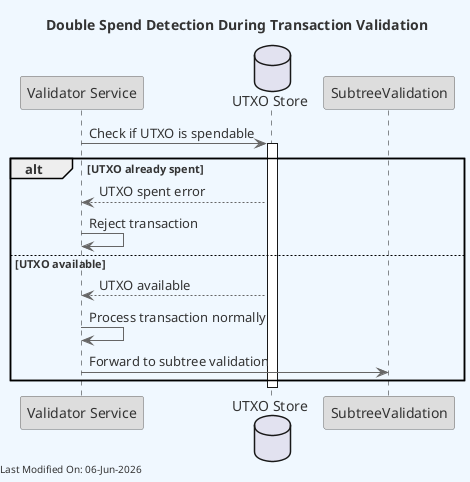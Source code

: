 @startuml double_spend_detection_validation
skinparam backgroundColor #F0F8FF
skinparam defaultFontColor #333333
skinparam arrowColor #666666

' Define borders for all elements
skinparam entity {
  BorderColor #666666
  BackgroundColor #DDDDDD
}

skinparam control {
  BorderColor #666666
  BackgroundColor #DDDDDD
}

skinparam participant {
  BorderColor #666666
  BackgroundColor #DDDDDD
}



title Double Spend Detection During Transaction Validation

participant "Validator Service" as VS
database "UTXO Store" as UTXO
participant "SubtreeValidation" as SV

VS -> UTXO: Check if UTXO is spendable
activate UTXO

alt UTXO already spent
UTXO --> VS: UTXO spent error
VS -> VS: Reject transaction
else UTXO available
UTXO --> VS: UTXO available
VS -> VS: Process transaction normally
VS -> SV: Forward to subtree validation
end

deactivate UTXO

left footer Last Modified On: %date("dd-MMM-yyyy")
@enduml
